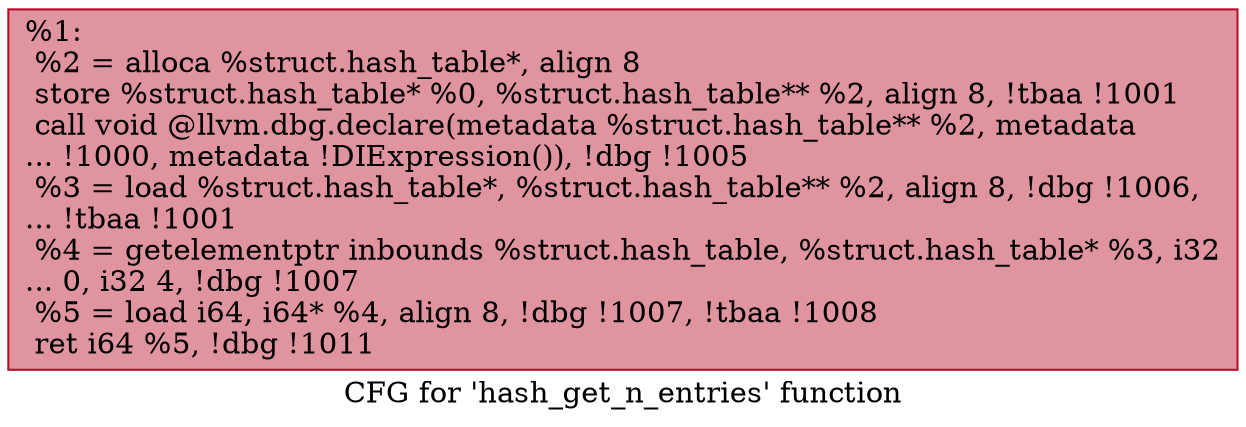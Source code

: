 digraph "CFG for 'hash_get_n_entries' function" {
	label="CFG for 'hash_get_n_entries' function";

	Node0x21a57d0 [shape=record,color="#b70d28ff", style=filled, fillcolor="#b70d2870",label="{%1:\l  %2 = alloca %struct.hash_table*, align 8\l  store %struct.hash_table* %0, %struct.hash_table** %2, align 8, !tbaa !1001\l  call void @llvm.dbg.declare(metadata %struct.hash_table** %2, metadata\l... !1000, metadata !DIExpression()), !dbg !1005\l  %3 = load %struct.hash_table*, %struct.hash_table** %2, align 8, !dbg !1006,\l... !tbaa !1001\l  %4 = getelementptr inbounds %struct.hash_table, %struct.hash_table* %3, i32\l... 0, i32 4, !dbg !1007\l  %5 = load i64, i64* %4, align 8, !dbg !1007, !tbaa !1008\l  ret i64 %5, !dbg !1011\l}"];
}
